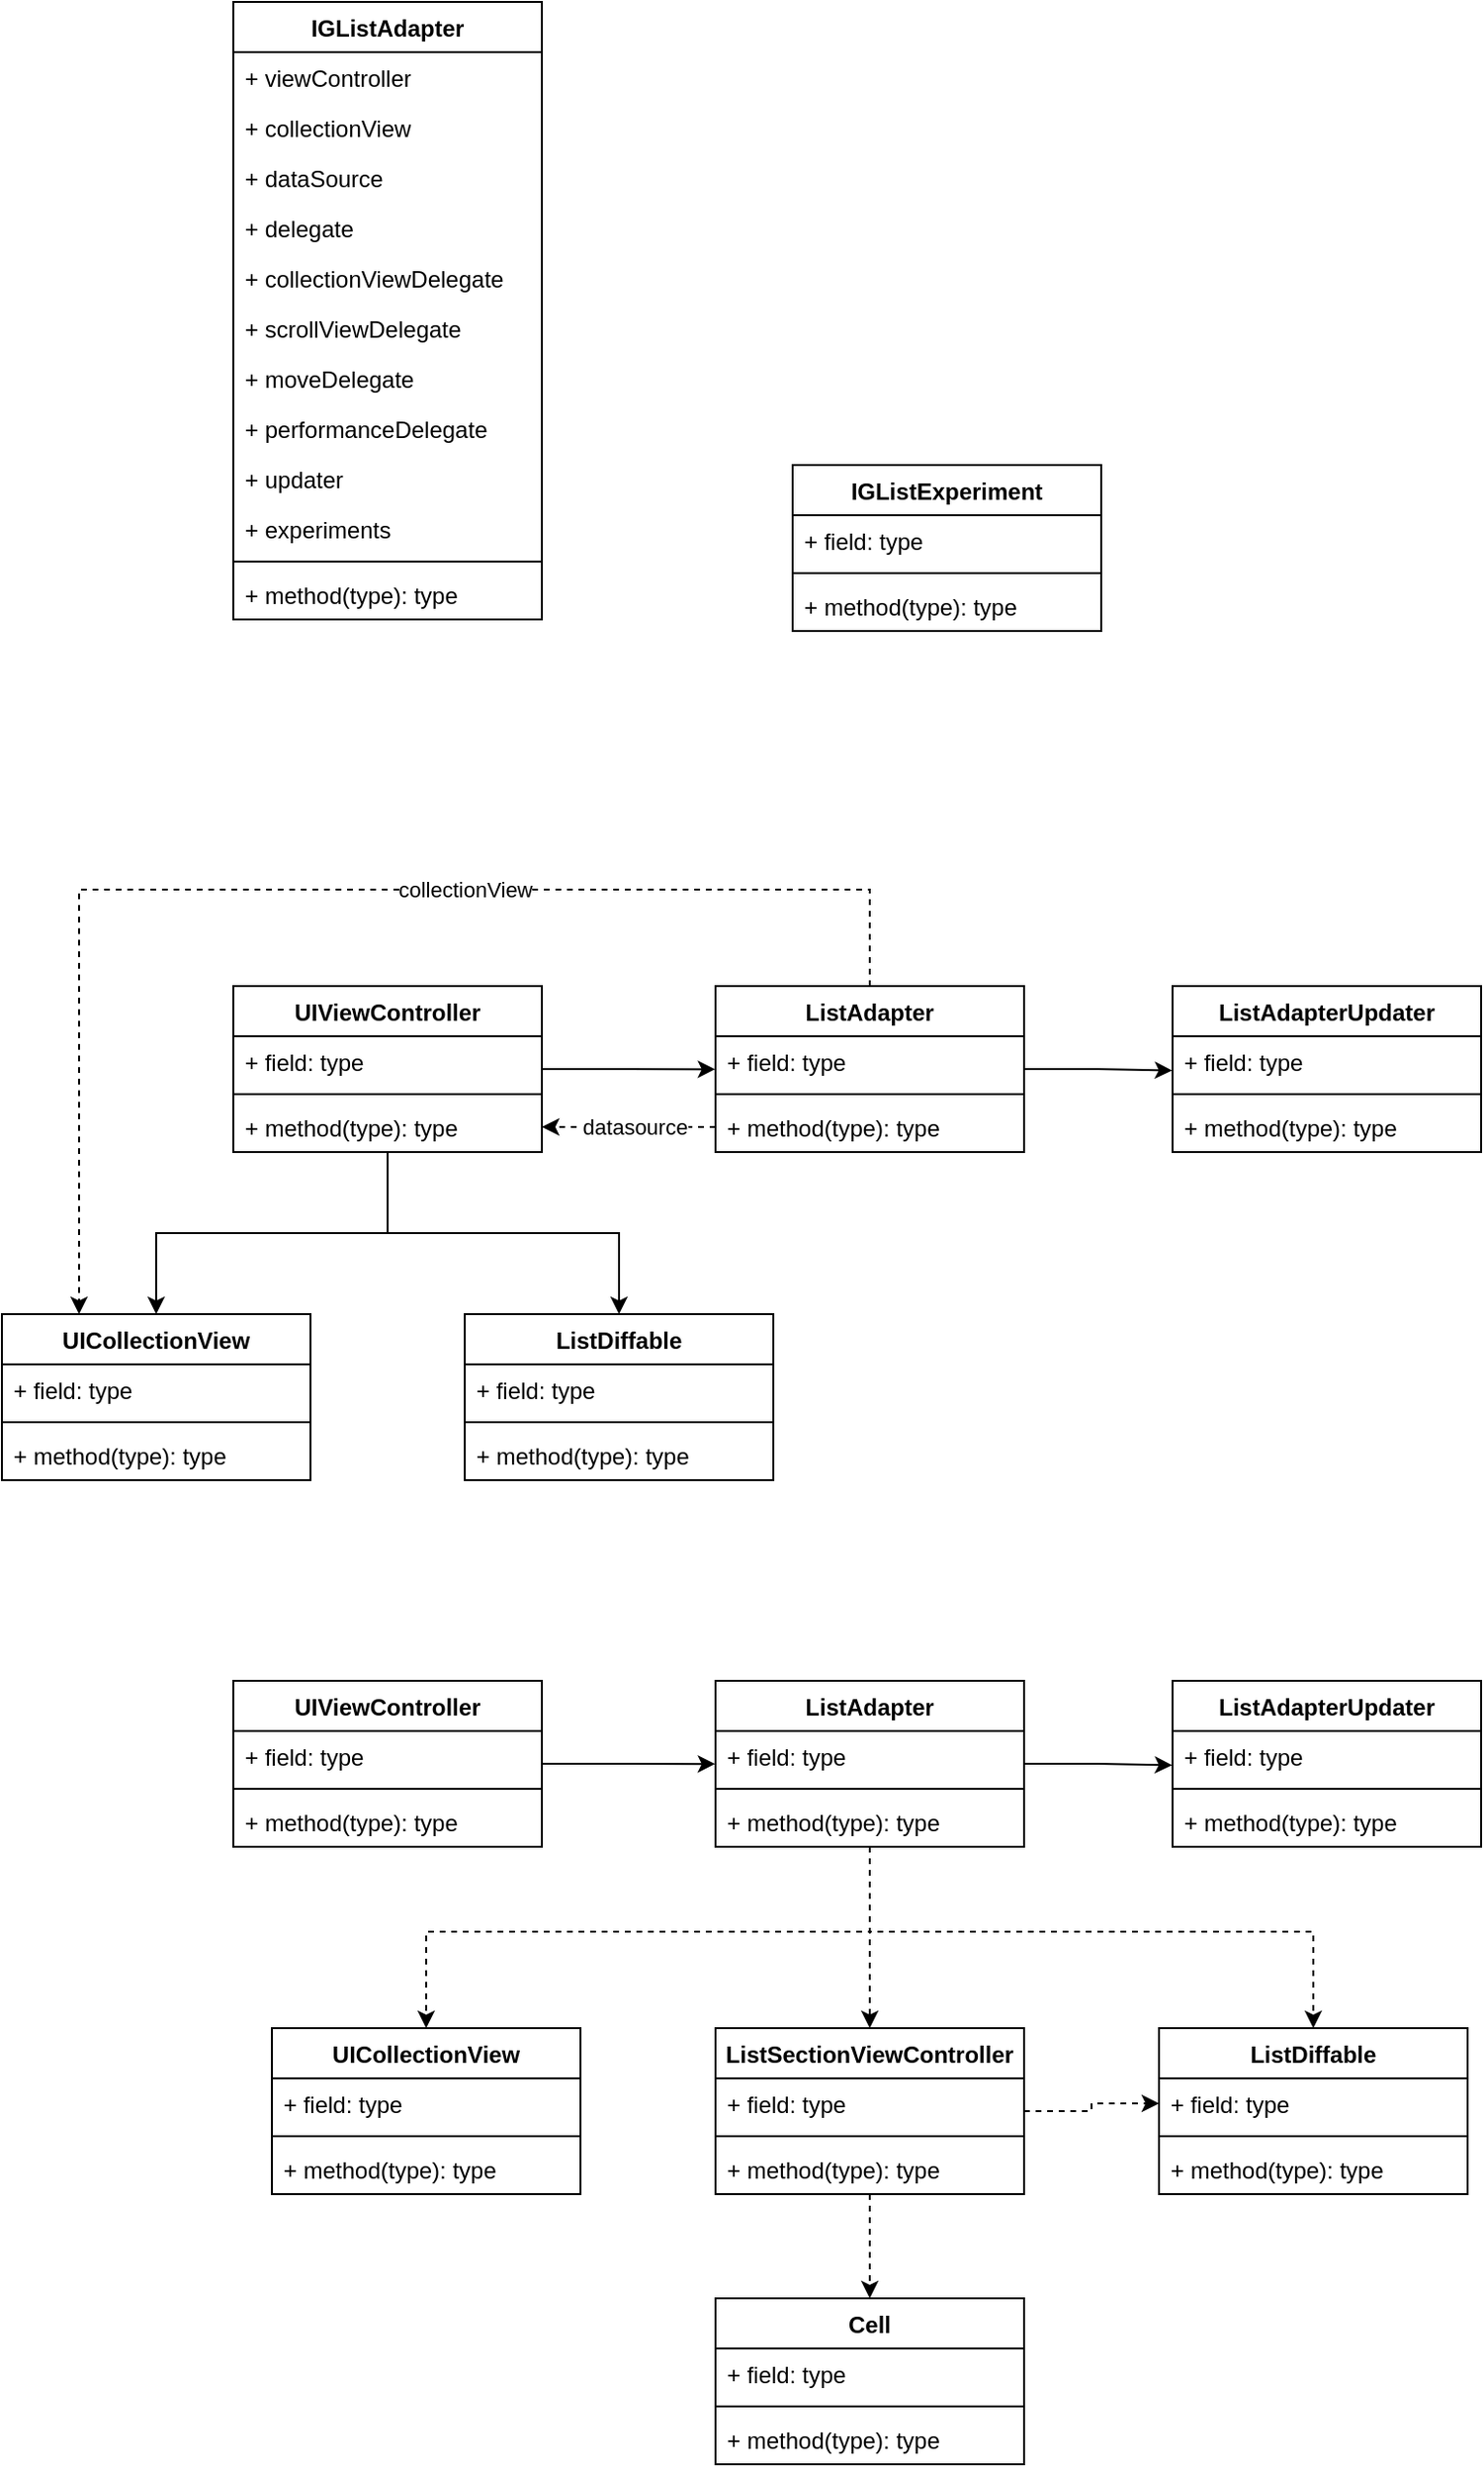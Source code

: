<mxfile version="21.8.2" type="github">
  <diagram name="第 1 页" id="-kQbDW4IeQx7FzelJEpt">
    <mxGraphModel dx="1103" dy="588" grid="1" gridSize="10" guides="1" tooltips="1" connect="1" arrows="1" fold="1" page="1" pageScale="1" pageWidth="827" pageHeight="1169" math="0" shadow="0">
      <root>
        <mxCell id="0" />
        <mxCell id="1" parent="0" />
        <mxCell id="QYc6Mrks2eNKltK7SHkP-1" value="IGListAdapter&lt;br&gt;" style="swimlane;fontStyle=1;align=center;verticalAlign=top;childLayout=stackLayout;horizontal=1;startSize=26;horizontalStack=0;resizeParent=1;resizeParentMax=0;resizeLast=0;collapsible=1;marginBottom=0;whiteSpace=wrap;html=1;" vertex="1" parent="1">
          <mxGeometry x="180" y="270" width="160" height="320" as="geometry" />
        </mxCell>
        <mxCell id="QYc6Mrks2eNKltK7SHkP-5" value="+ viewController&lt;br&gt;" style="text;strokeColor=none;fillColor=none;align=left;verticalAlign=top;spacingLeft=4;spacingRight=4;overflow=hidden;rotatable=0;points=[[0,0.5],[1,0.5]];portConstraint=eastwest;whiteSpace=wrap;html=1;" vertex="1" parent="QYc6Mrks2eNKltK7SHkP-1">
          <mxGeometry y="26" width="160" height="26" as="geometry" />
        </mxCell>
        <mxCell id="QYc6Mrks2eNKltK7SHkP-2" value="+ collectionView" style="text;strokeColor=none;fillColor=none;align=left;verticalAlign=top;spacingLeft=4;spacingRight=4;overflow=hidden;rotatable=0;points=[[0,0.5],[1,0.5]];portConstraint=eastwest;whiteSpace=wrap;html=1;" vertex="1" parent="QYc6Mrks2eNKltK7SHkP-1">
          <mxGeometry y="52" width="160" height="26" as="geometry" />
        </mxCell>
        <mxCell id="QYc6Mrks2eNKltK7SHkP-7" value="+ dataSource&lt;br&gt;" style="text;strokeColor=none;fillColor=none;align=left;verticalAlign=top;spacingLeft=4;spacingRight=4;overflow=hidden;rotatable=0;points=[[0,0.5],[1,0.5]];portConstraint=eastwest;whiteSpace=wrap;html=1;" vertex="1" parent="QYc6Mrks2eNKltK7SHkP-1">
          <mxGeometry y="78" width="160" height="26" as="geometry" />
        </mxCell>
        <mxCell id="QYc6Mrks2eNKltK7SHkP-6" value="+ delegate&lt;br&gt;" style="text;strokeColor=none;fillColor=none;align=left;verticalAlign=top;spacingLeft=4;spacingRight=4;overflow=hidden;rotatable=0;points=[[0,0.5],[1,0.5]];portConstraint=eastwest;whiteSpace=wrap;html=1;" vertex="1" parent="QYc6Mrks2eNKltK7SHkP-1">
          <mxGeometry y="104" width="160" height="26" as="geometry" />
        </mxCell>
        <mxCell id="QYc6Mrks2eNKltK7SHkP-9" value="+ collectionViewDelegate" style="text;strokeColor=none;fillColor=none;align=left;verticalAlign=top;spacingLeft=4;spacingRight=4;overflow=hidden;rotatable=0;points=[[0,0.5],[1,0.5]];portConstraint=eastwest;whiteSpace=wrap;html=1;" vertex="1" parent="QYc6Mrks2eNKltK7SHkP-1">
          <mxGeometry y="130" width="160" height="26" as="geometry" />
        </mxCell>
        <mxCell id="QYc6Mrks2eNKltK7SHkP-10" value="+ scrollViewDelegate" style="text;strokeColor=none;fillColor=none;align=left;verticalAlign=top;spacingLeft=4;spacingRight=4;overflow=hidden;rotatable=0;points=[[0,0.5],[1,0.5]];portConstraint=eastwest;whiteSpace=wrap;html=1;" vertex="1" parent="QYc6Mrks2eNKltK7SHkP-1">
          <mxGeometry y="156" width="160" height="26" as="geometry" />
        </mxCell>
        <mxCell id="QYc6Mrks2eNKltK7SHkP-8" value="+ moveDelegate" style="text;strokeColor=none;fillColor=none;align=left;verticalAlign=top;spacingLeft=4;spacingRight=4;overflow=hidden;rotatable=0;points=[[0,0.5],[1,0.5]];portConstraint=eastwest;whiteSpace=wrap;html=1;" vertex="1" parent="QYc6Mrks2eNKltK7SHkP-1">
          <mxGeometry y="182" width="160" height="26" as="geometry" />
        </mxCell>
        <mxCell id="QYc6Mrks2eNKltK7SHkP-12" value="+ performanceDelegate" style="text;strokeColor=none;fillColor=none;align=left;verticalAlign=top;spacingLeft=4;spacingRight=4;overflow=hidden;rotatable=0;points=[[0,0.5],[1,0.5]];portConstraint=eastwest;whiteSpace=wrap;html=1;" vertex="1" parent="QYc6Mrks2eNKltK7SHkP-1">
          <mxGeometry y="208" width="160" height="26" as="geometry" />
        </mxCell>
        <mxCell id="QYc6Mrks2eNKltK7SHkP-13" value="+ updater" style="text;strokeColor=none;fillColor=none;align=left;verticalAlign=top;spacingLeft=4;spacingRight=4;overflow=hidden;rotatable=0;points=[[0,0.5],[1,0.5]];portConstraint=eastwest;whiteSpace=wrap;html=1;" vertex="1" parent="QYc6Mrks2eNKltK7SHkP-1">
          <mxGeometry y="234" width="160" height="26" as="geometry" />
        </mxCell>
        <mxCell id="QYc6Mrks2eNKltK7SHkP-11" value="+ experiments" style="text;strokeColor=none;fillColor=none;align=left;verticalAlign=top;spacingLeft=4;spacingRight=4;overflow=hidden;rotatable=0;points=[[0,0.5],[1,0.5]];portConstraint=eastwest;whiteSpace=wrap;html=1;" vertex="1" parent="QYc6Mrks2eNKltK7SHkP-1">
          <mxGeometry y="260" width="160" height="26" as="geometry" />
        </mxCell>
        <mxCell id="QYc6Mrks2eNKltK7SHkP-3" value="" style="line;strokeWidth=1;fillColor=none;align=left;verticalAlign=middle;spacingTop=-1;spacingLeft=3;spacingRight=3;rotatable=0;labelPosition=right;points=[];portConstraint=eastwest;strokeColor=inherit;" vertex="1" parent="QYc6Mrks2eNKltK7SHkP-1">
          <mxGeometry y="286" width="160" height="8" as="geometry" />
        </mxCell>
        <mxCell id="QYc6Mrks2eNKltK7SHkP-4" value="+ method(type): type" style="text;strokeColor=none;fillColor=none;align=left;verticalAlign=top;spacingLeft=4;spacingRight=4;overflow=hidden;rotatable=0;points=[[0,0.5],[1,0.5]];portConstraint=eastwest;whiteSpace=wrap;html=1;" vertex="1" parent="QYc6Mrks2eNKltK7SHkP-1">
          <mxGeometry y="294" width="160" height="26" as="geometry" />
        </mxCell>
        <mxCell id="QYc6Mrks2eNKltK7SHkP-14" value="IGListExperiment" style="swimlane;fontStyle=1;align=center;verticalAlign=top;childLayout=stackLayout;horizontal=1;startSize=26;horizontalStack=0;resizeParent=1;resizeParentMax=0;resizeLast=0;collapsible=1;marginBottom=0;whiteSpace=wrap;html=1;" vertex="1" parent="1">
          <mxGeometry x="470" y="510" width="160" height="86" as="geometry" />
        </mxCell>
        <mxCell id="QYc6Mrks2eNKltK7SHkP-15" value="+ field: type" style="text;strokeColor=none;fillColor=none;align=left;verticalAlign=top;spacingLeft=4;spacingRight=4;overflow=hidden;rotatable=0;points=[[0,0.5],[1,0.5]];portConstraint=eastwest;whiteSpace=wrap;html=1;" vertex="1" parent="QYc6Mrks2eNKltK7SHkP-14">
          <mxGeometry y="26" width="160" height="26" as="geometry" />
        </mxCell>
        <mxCell id="QYc6Mrks2eNKltK7SHkP-16" value="" style="line;strokeWidth=1;fillColor=none;align=left;verticalAlign=middle;spacingTop=-1;spacingLeft=3;spacingRight=3;rotatable=0;labelPosition=right;points=[];portConstraint=eastwest;strokeColor=inherit;" vertex="1" parent="QYc6Mrks2eNKltK7SHkP-14">
          <mxGeometry y="52" width="160" height="8" as="geometry" />
        </mxCell>
        <mxCell id="QYc6Mrks2eNKltK7SHkP-17" value="+ method(type): type" style="text;strokeColor=none;fillColor=none;align=left;verticalAlign=top;spacingLeft=4;spacingRight=4;overflow=hidden;rotatable=0;points=[[0,0.5],[1,0.5]];portConstraint=eastwest;whiteSpace=wrap;html=1;" vertex="1" parent="QYc6Mrks2eNKltK7SHkP-14">
          <mxGeometry y="60" width="160" height="26" as="geometry" />
        </mxCell>
        <mxCell id="QYc6Mrks2eNKltK7SHkP-26" style="edgeStyle=orthogonalEdgeStyle;rounded=0;orthogonalLoop=1;jettySize=auto;html=1;entryX=-0.001;entryY=0.658;entryDx=0;entryDy=0;entryPerimeter=0;" edge="1" parent="1" source="QYc6Mrks2eNKltK7SHkP-18" target="QYc6Mrks2eNKltK7SHkP-23">
          <mxGeometry relative="1" as="geometry" />
        </mxCell>
        <mxCell id="QYc6Mrks2eNKltK7SHkP-38" style="edgeStyle=orthogonalEdgeStyle;rounded=0;orthogonalLoop=1;jettySize=auto;html=1;" edge="1" parent="1" source="QYc6Mrks2eNKltK7SHkP-18" target="QYc6Mrks2eNKltK7SHkP-34">
          <mxGeometry relative="1" as="geometry" />
        </mxCell>
        <mxCell id="QYc6Mrks2eNKltK7SHkP-43" style="edgeStyle=orthogonalEdgeStyle;rounded=0;orthogonalLoop=1;jettySize=auto;html=1;entryX=0.5;entryY=0;entryDx=0;entryDy=0;" edge="1" parent="1" source="QYc6Mrks2eNKltK7SHkP-18" target="QYc6Mrks2eNKltK7SHkP-39">
          <mxGeometry relative="1" as="geometry" />
        </mxCell>
        <mxCell id="QYc6Mrks2eNKltK7SHkP-18" value="UIViewController" style="swimlane;fontStyle=1;align=center;verticalAlign=top;childLayout=stackLayout;horizontal=1;startSize=26;horizontalStack=0;resizeParent=1;resizeParentMax=0;resizeLast=0;collapsible=1;marginBottom=0;whiteSpace=wrap;html=1;" vertex="1" parent="1">
          <mxGeometry x="180" y="780" width="160" height="86" as="geometry" />
        </mxCell>
        <mxCell id="QYc6Mrks2eNKltK7SHkP-19" value="+ field: type" style="text;strokeColor=none;fillColor=none;align=left;verticalAlign=top;spacingLeft=4;spacingRight=4;overflow=hidden;rotatable=0;points=[[0,0.5],[1,0.5]];portConstraint=eastwest;whiteSpace=wrap;html=1;" vertex="1" parent="QYc6Mrks2eNKltK7SHkP-18">
          <mxGeometry y="26" width="160" height="26" as="geometry" />
        </mxCell>
        <mxCell id="QYc6Mrks2eNKltK7SHkP-20" value="" style="line;strokeWidth=1;fillColor=none;align=left;verticalAlign=middle;spacingTop=-1;spacingLeft=3;spacingRight=3;rotatable=0;labelPosition=right;points=[];portConstraint=eastwest;strokeColor=inherit;" vertex="1" parent="QYc6Mrks2eNKltK7SHkP-18">
          <mxGeometry y="52" width="160" height="8" as="geometry" />
        </mxCell>
        <mxCell id="QYc6Mrks2eNKltK7SHkP-21" value="+ method(type): type" style="text;strokeColor=none;fillColor=none;align=left;verticalAlign=top;spacingLeft=4;spacingRight=4;overflow=hidden;rotatable=0;points=[[0,0.5],[1,0.5]];portConstraint=eastwest;whiteSpace=wrap;html=1;" vertex="1" parent="QYc6Mrks2eNKltK7SHkP-18">
          <mxGeometry y="60" width="160" height="26" as="geometry" />
        </mxCell>
        <mxCell id="QYc6Mrks2eNKltK7SHkP-32" style="edgeStyle=orthogonalEdgeStyle;rounded=0;orthogonalLoop=1;jettySize=auto;html=1;entryX=-0.001;entryY=0.682;entryDx=0;entryDy=0;entryPerimeter=0;" edge="1" parent="1" source="QYc6Mrks2eNKltK7SHkP-22" target="QYc6Mrks2eNKltK7SHkP-29">
          <mxGeometry relative="1" as="geometry" />
        </mxCell>
        <mxCell id="QYc6Mrks2eNKltK7SHkP-44" style="edgeStyle=orthogonalEdgeStyle;rounded=0;orthogonalLoop=1;jettySize=auto;html=1;entryX=0.25;entryY=0;entryDx=0;entryDy=0;dashed=1;" edge="1" parent="1" source="QYc6Mrks2eNKltK7SHkP-22" target="QYc6Mrks2eNKltK7SHkP-34">
          <mxGeometry relative="1" as="geometry">
            <Array as="points">
              <mxPoint x="510" y="730" />
              <mxPoint x="100" y="730" />
            </Array>
          </mxGeometry>
        </mxCell>
        <mxCell id="QYc6Mrks2eNKltK7SHkP-46" value="collectionView" style="edgeLabel;html=1;align=center;verticalAlign=middle;resizable=0;points=[];" vertex="1" connectable="0" parent="QYc6Mrks2eNKltK7SHkP-44">
          <mxGeometry x="-0.229" y="1" relative="1" as="geometry">
            <mxPoint x="2" y="-1" as="offset" />
          </mxGeometry>
        </mxCell>
        <mxCell id="QYc6Mrks2eNKltK7SHkP-22" value="ListAdapter" style="swimlane;fontStyle=1;align=center;verticalAlign=top;childLayout=stackLayout;horizontal=1;startSize=26;horizontalStack=0;resizeParent=1;resizeParentMax=0;resizeLast=0;collapsible=1;marginBottom=0;whiteSpace=wrap;html=1;" vertex="1" parent="1">
          <mxGeometry x="430" y="780" width="160" height="86" as="geometry" />
        </mxCell>
        <mxCell id="QYc6Mrks2eNKltK7SHkP-23" value="+ field: type" style="text;strokeColor=none;fillColor=none;align=left;verticalAlign=top;spacingLeft=4;spacingRight=4;overflow=hidden;rotatable=0;points=[[0,0.5],[1,0.5]];portConstraint=eastwest;whiteSpace=wrap;html=1;" vertex="1" parent="QYc6Mrks2eNKltK7SHkP-22">
          <mxGeometry y="26" width="160" height="26" as="geometry" />
        </mxCell>
        <mxCell id="QYc6Mrks2eNKltK7SHkP-24" value="" style="line;strokeWidth=1;fillColor=none;align=left;verticalAlign=middle;spacingTop=-1;spacingLeft=3;spacingRight=3;rotatable=0;labelPosition=right;points=[];portConstraint=eastwest;strokeColor=inherit;" vertex="1" parent="QYc6Mrks2eNKltK7SHkP-22">
          <mxGeometry y="52" width="160" height="8" as="geometry" />
        </mxCell>
        <mxCell id="QYc6Mrks2eNKltK7SHkP-25" value="+ method(type): type" style="text;strokeColor=none;fillColor=none;align=left;verticalAlign=top;spacingLeft=4;spacingRight=4;overflow=hidden;rotatable=0;points=[[0,0.5],[1,0.5]];portConstraint=eastwest;whiteSpace=wrap;html=1;" vertex="1" parent="QYc6Mrks2eNKltK7SHkP-22">
          <mxGeometry y="60" width="160" height="26" as="geometry" />
        </mxCell>
        <mxCell id="QYc6Mrks2eNKltK7SHkP-27" style="edgeStyle=orthogonalEdgeStyle;rounded=0;orthogonalLoop=1;jettySize=auto;html=1;exitX=0;exitY=0.5;exitDx=0;exitDy=0;entryX=1;entryY=0.5;entryDx=0;entryDy=0;dashed=1;" edge="1" parent="1" source="QYc6Mrks2eNKltK7SHkP-25" target="QYc6Mrks2eNKltK7SHkP-21">
          <mxGeometry relative="1" as="geometry" />
        </mxCell>
        <mxCell id="QYc6Mrks2eNKltK7SHkP-45" value="datasource" style="edgeLabel;html=1;align=center;verticalAlign=middle;resizable=0;points=[];" vertex="1" connectable="0" parent="QYc6Mrks2eNKltK7SHkP-27">
          <mxGeometry x="-0.057" relative="1" as="geometry">
            <mxPoint as="offset" />
          </mxGeometry>
        </mxCell>
        <mxCell id="QYc6Mrks2eNKltK7SHkP-28" value="ListAdapterUpdater" style="swimlane;fontStyle=1;align=center;verticalAlign=top;childLayout=stackLayout;horizontal=1;startSize=26;horizontalStack=0;resizeParent=1;resizeParentMax=0;resizeLast=0;collapsible=1;marginBottom=0;whiteSpace=wrap;html=1;" vertex="1" parent="1">
          <mxGeometry x="667" y="780" width="160" height="86" as="geometry" />
        </mxCell>
        <mxCell id="QYc6Mrks2eNKltK7SHkP-29" value="+ field: type" style="text;strokeColor=none;fillColor=none;align=left;verticalAlign=top;spacingLeft=4;spacingRight=4;overflow=hidden;rotatable=0;points=[[0,0.5],[1,0.5]];portConstraint=eastwest;whiteSpace=wrap;html=1;" vertex="1" parent="QYc6Mrks2eNKltK7SHkP-28">
          <mxGeometry y="26" width="160" height="26" as="geometry" />
        </mxCell>
        <mxCell id="QYc6Mrks2eNKltK7SHkP-30" value="" style="line;strokeWidth=1;fillColor=none;align=left;verticalAlign=middle;spacingTop=-1;spacingLeft=3;spacingRight=3;rotatable=0;labelPosition=right;points=[];portConstraint=eastwest;strokeColor=inherit;" vertex="1" parent="QYc6Mrks2eNKltK7SHkP-28">
          <mxGeometry y="52" width="160" height="8" as="geometry" />
        </mxCell>
        <mxCell id="QYc6Mrks2eNKltK7SHkP-31" value="+ method(type): type" style="text;strokeColor=none;fillColor=none;align=left;verticalAlign=top;spacingLeft=4;spacingRight=4;overflow=hidden;rotatable=0;points=[[0,0.5],[1,0.5]];portConstraint=eastwest;whiteSpace=wrap;html=1;" vertex="1" parent="QYc6Mrks2eNKltK7SHkP-28">
          <mxGeometry y="60" width="160" height="26" as="geometry" />
        </mxCell>
        <mxCell id="QYc6Mrks2eNKltK7SHkP-34" value="UICollectionView" style="swimlane;fontStyle=1;align=center;verticalAlign=top;childLayout=stackLayout;horizontal=1;startSize=26;horizontalStack=0;resizeParent=1;resizeParentMax=0;resizeLast=0;collapsible=1;marginBottom=0;whiteSpace=wrap;html=1;" vertex="1" parent="1">
          <mxGeometry x="60" y="950" width="160" height="86" as="geometry" />
        </mxCell>
        <mxCell id="QYc6Mrks2eNKltK7SHkP-35" value="+ field: type" style="text;strokeColor=none;fillColor=none;align=left;verticalAlign=top;spacingLeft=4;spacingRight=4;overflow=hidden;rotatable=0;points=[[0,0.5],[1,0.5]];portConstraint=eastwest;whiteSpace=wrap;html=1;" vertex="1" parent="QYc6Mrks2eNKltK7SHkP-34">
          <mxGeometry y="26" width="160" height="26" as="geometry" />
        </mxCell>
        <mxCell id="QYc6Mrks2eNKltK7SHkP-36" value="" style="line;strokeWidth=1;fillColor=none;align=left;verticalAlign=middle;spacingTop=-1;spacingLeft=3;spacingRight=3;rotatable=0;labelPosition=right;points=[];portConstraint=eastwest;strokeColor=inherit;" vertex="1" parent="QYc6Mrks2eNKltK7SHkP-34">
          <mxGeometry y="52" width="160" height="8" as="geometry" />
        </mxCell>
        <mxCell id="QYc6Mrks2eNKltK7SHkP-37" value="+ method(type): type" style="text;strokeColor=none;fillColor=none;align=left;verticalAlign=top;spacingLeft=4;spacingRight=4;overflow=hidden;rotatable=0;points=[[0,0.5],[1,0.5]];portConstraint=eastwest;whiteSpace=wrap;html=1;" vertex="1" parent="QYc6Mrks2eNKltK7SHkP-34">
          <mxGeometry y="60" width="160" height="26" as="geometry" />
        </mxCell>
        <mxCell id="QYc6Mrks2eNKltK7SHkP-39" value="ListDiffable" style="swimlane;fontStyle=1;align=center;verticalAlign=top;childLayout=stackLayout;horizontal=1;startSize=26;horizontalStack=0;resizeParent=1;resizeParentMax=0;resizeLast=0;collapsible=1;marginBottom=0;whiteSpace=wrap;html=1;" vertex="1" parent="1">
          <mxGeometry x="300" y="950" width="160" height="86" as="geometry" />
        </mxCell>
        <mxCell id="QYc6Mrks2eNKltK7SHkP-40" value="+ field: type" style="text;strokeColor=none;fillColor=none;align=left;verticalAlign=top;spacingLeft=4;spacingRight=4;overflow=hidden;rotatable=0;points=[[0,0.5],[1,0.5]];portConstraint=eastwest;whiteSpace=wrap;html=1;" vertex="1" parent="QYc6Mrks2eNKltK7SHkP-39">
          <mxGeometry y="26" width="160" height="26" as="geometry" />
        </mxCell>
        <mxCell id="QYc6Mrks2eNKltK7SHkP-41" value="" style="line;strokeWidth=1;fillColor=none;align=left;verticalAlign=middle;spacingTop=-1;spacingLeft=3;spacingRight=3;rotatable=0;labelPosition=right;points=[];portConstraint=eastwest;strokeColor=inherit;" vertex="1" parent="QYc6Mrks2eNKltK7SHkP-39">
          <mxGeometry y="52" width="160" height="8" as="geometry" />
        </mxCell>
        <mxCell id="QYc6Mrks2eNKltK7SHkP-42" value="+ method(type): type" style="text;strokeColor=none;fillColor=none;align=left;verticalAlign=top;spacingLeft=4;spacingRight=4;overflow=hidden;rotatable=0;points=[[0,0.5],[1,0.5]];portConstraint=eastwest;whiteSpace=wrap;html=1;" vertex="1" parent="QYc6Mrks2eNKltK7SHkP-39">
          <mxGeometry y="60" width="160" height="26" as="geometry" />
        </mxCell>
        <mxCell id="QYc6Mrks2eNKltK7SHkP-47" style="edgeStyle=orthogonalEdgeStyle;rounded=0;orthogonalLoop=1;jettySize=auto;html=1;entryX=-0.001;entryY=0.658;entryDx=0;entryDy=0;entryPerimeter=0;" edge="1" parent="1" source="QYc6Mrks2eNKltK7SHkP-50" target="QYc6Mrks2eNKltK7SHkP-58">
          <mxGeometry relative="1" as="geometry" />
        </mxCell>
        <mxCell id="QYc6Mrks2eNKltK7SHkP-50" value="UIViewController" style="swimlane;fontStyle=1;align=center;verticalAlign=top;childLayout=stackLayout;horizontal=1;startSize=26;horizontalStack=0;resizeParent=1;resizeParentMax=0;resizeLast=0;collapsible=1;marginBottom=0;whiteSpace=wrap;html=1;" vertex="1" parent="1">
          <mxGeometry x="180" y="1140" width="160" height="86" as="geometry" />
        </mxCell>
        <mxCell id="QYc6Mrks2eNKltK7SHkP-51" value="+ field: type" style="text;strokeColor=none;fillColor=none;align=left;verticalAlign=top;spacingLeft=4;spacingRight=4;overflow=hidden;rotatable=0;points=[[0,0.5],[1,0.5]];portConstraint=eastwest;whiteSpace=wrap;html=1;" vertex="1" parent="QYc6Mrks2eNKltK7SHkP-50">
          <mxGeometry y="26" width="160" height="26" as="geometry" />
        </mxCell>
        <mxCell id="QYc6Mrks2eNKltK7SHkP-52" value="" style="line;strokeWidth=1;fillColor=none;align=left;verticalAlign=middle;spacingTop=-1;spacingLeft=3;spacingRight=3;rotatable=0;labelPosition=right;points=[];portConstraint=eastwest;strokeColor=inherit;" vertex="1" parent="QYc6Mrks2eNKltK7SHkP-50">
          <mxGeometry y="52" width="160" height="8" as="geometry" />
        </mxCell>
        <mxCell id="QYc6Mrks2eNKltK7SHkP-53" value="+ method(type): type" style="text;strokeColor=none;fillColor=none;align=left;verticalAlign=top;spacingLeft=4;spacingRight=4;overflow=hidden;rotatable=0;points=[[0,0.5],[1,0.5]];portConstraint=eastwest;whiteSpace=wrap;html=1;" vertex="1" parent="QYc6Mrks2eNKltK7SHkP-50">
          <mxGeometry y="60" width="160" height="26" as="geometry" />
        </mxCell>
        <mxCell id="QYc6Mrks2eNKltK7SHkP-54" style="edgeStyle=orthogonalEdgeStyle;rounded=0;orthogonalLoop=1;jettySize=auto;html=1;entryX=-0.001;entryY=0.682;entryDx=0;entryDy=0;entryPerimeter=0;" edge="1" parent="1" source="QYc6Mrks2eNKltK7SHkP-57" target="QYc6Mrks2eNKltK7SHkP-64">
          <mxGeometry relative="1" as="geometry" />
        </mxCell>
        <mxCell id="QYc6Mrks2eNKltK7SHkP-75" style="edgeStyle=orthogonalEdgeStyle;rounded=0;orthogonalLoop=1;jettySize=auto;html=1;dashed=1;" edge="1" parent="1" source="QYc6Mrks2eNKltK7SHkP-57" target="QYc6Mrks2eNKltK7SHkP-67">
          <mxGeometry relative="1" as="geometry">
            <Array as="points">
              <mxPoint x="510" y="1270" />
              <mxPoint x="280" y="1270" />
            </Array>
          </mxGeometry>
        </mxCell>
        <mxCell id="QYc6Mrks2eNKltK7SHkP-76" style="edgeStyle=orthogonalEdgeStyle;rounded=0;orthogonalLoop=1;jettySize=auto;html=1;dashed=1;" edge="1" parent="1" source="QYc6Mrks2eNKltK7SHkP-57" target="QYc6Mrks2eNKltK7SHkP-71">
          <mxGeometry relative="1" as="geometry">
            <Array as="points">
              <mxPoint x="510" y="1270" />
              <mxPoint x="740" y="1270" />
            </Array>
          </mxGeometry>
        </mxCell>
        <mxCell id="QYc6Mrks2eNKltK7SHkP-81" style="edgeStyle=orthogonalEdgeStyle;rounded=0;orthogonalLoop=1;jettySize=auto;html=1;dashed=1;" edge="1" parent="1" source="QYc6Mrks2eNKltK7SHkP-57" target="QYc6Mrks2eNKltK7SHkP-77">
          <mxGeometry relative="1" as="geometry" />
        </mxCell>
        <mxCell id="QYc6Mrks2eNKltK7SHkP-57" value="ListAdapter" style="swimlane;fontStyle=1;align=center;verticalAlign=top;childLayout=stackLayout;horizontal=1;startSize=26;horizontalStack=0;resizeParent=1;resizeParentMax=0;resizeLast=0;collapsible=1;marginBottom=0;whiteSpace=wrap;html=1;" vertex="1" parent="1">
          <mxGeometry x="430" y="1140" width="160" height="86" as="geometry" />
        </mxCell>
        <mxCell id="QYc6Mrks2eNKltK7SHkP-58" value="+ field: type" style="text;strokeColor=none;fillColor=none;align=left;verticalAlign=top;spacingLeft=4;spacingRight=4;overflow=hidden;rotatable=0;points=[[0,0.5],[1,0.5]];portConstraint=eastwest;whiteSpace=wrap;html=1;" vertex="1" parent="QYc6Mrks2eNKltK7SHkP-57">
          <mxGeometry y="26" width="160" height="26" as="geometry" />
        </mxCell>
        <mxCell id="QYc6Mrks2eNKltK7SHkP-59" value="" style="line;strokeWidth=1;fillColor=none;align=left;verticalAlign=middle;spacingTop=-1;spacingLeft=3;spacingRight=3;rotatable=0;labelPosition=right;points=[];portConstraint=eastwest;strokeColor=inherit;" vertex="1" parent="QYc6Mrks2eNKltK7SHkP-57">
          <mxGeometry y="52" width="160" height="8" as="geometry" />
        </mxCell>
        <mxCell id="QYc6Mrks2eNKltK7SHkP-60" value="+ method(type): type" style="text;strokeColor=none;fillColor=none;align=left;verticalAlign=top;spacingLeft=4;spacingRight=4;overflow=hidden;rotatable=0;points=[[0,0.5],[1,0.5]];portConstraint=eastwest;whiteSpace=wrap;html=1;" vertex="1" parent="QYc6Mrks2eNKltK7SHkP-57">
          <mxGeometry y="60" width="160" height="26" as="geometry" />
        </mxCell>
        <mxCell id="QYc6Mrks2eNKltK7SHkP-63" value="ListAdapterUpdater" style="swimlane;fontStyle=1;align=center;verticalAlign=top;childLayout=stackLayout;horizontal=1;startSize=26;horizontalStack=0;resizeParent=1;resizeParentMax=0;resizeLast=0;collapsible=1;marginBottom=0;whiteSpace=wrap;html=1;" vertex="1" parent="1">
          <mxGeometry x="667" y="1140" width="160" height="86" as="geometry" />
        </mxCell>
        <mxCell id="QYc6Mrks2eNKltK7SHkP-64" value="+ field: type" style="text;strokeColor=none;fillColor=none;align=left;verticalAlign=top;spacingLeft=4;spacingRight=4;overflow=hidden;rotatable=0;points=[[0,0.5],[1,0.5]];portConstraint=eastwest;whiteSpace=wrap;html=1;" vertex="1" parent="QYc6Mrks2eNKltK7SHkP-63">
          <mxGeometry y="26" width="160" height="26" as="geometry" />
        </mxCell>
        <mxCell id="QYc6Mrks2eNKltK7SHkP-65" value="" style="line;strokeWidth=1;fillColor=none;align=left;verticalAlign=middle;spacingTop=-1;spacingLeft=3;spacingRight=3;rotatable=0;labelPosition=right;points=[];portConstraint=eastwest;strokeColor=inherit;" vertex="1" parent="QYc6Mrks2eNKltK7SHkP-63">
          <mxGeometry y="52" width="160" height="8" as="geometry" />
        </mxCell>
        <mxCell id="QYc6Mrks2eNKltK7SHkP-66" value="+ method(type): type" style="text;strokeColor=none;fillColor=none;align=left;verticalAlign=top;spacingLeft=4;spacingRight=4;overflow=hidden;rotatable=0;points=[[0,0.5],[1,0.5]];portConstraint=eastwest;whiteSpace=wrap;html=1;" vertex="1" parent="QYc6Mrks2eNKltK7SHkP-63">
          <mxGeometry y="60" width="160" height="26" as="geometry" />
        </mxCell>
        <mxCell id="QYc6Mrks2eNKltK7SHkP-67" value="UICollectionView" style="swimlane;fontStyle=1;align=center;verticalAlign=top;childLayout=stackLayout;horizontal=1;startSize=26;horizontalStack=0;resizeParent=1;resizeParentMax=0;resizeLast=0;collapsible=1;marginBottom=0;whiteSpace=wrap;html=1;" vertex="1" parent="1">
          <mxGeometry x="200" y="1320" width="160" height="86" as="geometry" />
        </mxCell>
        <mxCell id="QYc6Mrks2eNKltK7SHkP-68" value="+ field: type" style="text;strokeColor=none;fillColor=none;align=left;verticalAlign=top;spacingLeft=4;spacingRight=4;overflow=hidden;rotatable=0;points=[[0,0.5],[1,0.5]];portConstraint=eastwest;whiteSpace=wrap;html=1;" vertex="1" parent="QYc6Mrks2eNKltK7SHkP-67">
          <mxGeometry y="26" width="160" height="26" as="geometry" />
        </mxCell>
        <mxCell id="QYc6Mrks2eNKltK7SHkP-69" value="" style="line;strokeWidth=1;fillColor=none;align=left;verticalAlign=middle;spacingTop=-1;spacingLeft=3;spacingRight=3;rotatable=0;labelPosition=right;points=[];portConstraint=eastwest;strokeColor=inherit;" vertex="1" parent="QYc6Mrks2eNKltK7SHkP-67">
          <mxGeometry y="52" width="160" height="8" as="geometry" />
        </mxCell>
        <mxCell id="QYc6Mrks2eNKltK7SHkP-70" value="+ method(type): type" style="text;strokeColor=none;fillColor=none;align=left;verticalAlign=top;spacingLeft=4;spacingRight=4;overflow=hidden;rotatable=0;points=[[0,0.5],[1,0.5]];portConstraint=eastwest;whiteSpace=wrap;html=1;" vertex="1" parent="QYc6Mrks2eNKltK7SHkP-67">
          <mxGeometry y="60" width="160" height="26" as="geometry" />
        </mxCell>
        <mxCell id="QYc6Mrks2eNKltK7SHkP-71" value="ListDiffable" style="swimlane;fontStyle=1;align=center;verticalAlign=top;childLayout=stackLayout;horizontal=1;startSize=26;horizontalStack=0;resizeParent=1;resizeParentMax=0;resizeLast=0;collapsible=1;marginBottom=0;whiteSpace=wrap;html=1;" vertex="1" parent="1">
          <mxGeometry x="660" y="1320" width="160" height="86" as="geometry" />
        </mxCell>
        <mxCell id="QYc6Mrks2eNKltK7SHkP-72" value="+ field: type" style="text;strokeColor=none;fillColor=none;align=left;verticalAlign=top;spacingLeft=4;spacingRight=4;overflow=hidden;rotatable=0;points=[[0,0.5],[1,0.5]];portConstraint=eastwest;whiteSpace=wrap;html=1;" vertex="1" parent="QYc6Mrks2eNKltK7SHkP-71">
          <mxGeometry y="26" width="160" height="26" as="geometry" />
        </mxCell>
        <mxCell id="QYc6Mrks2eNKltK7SHkP-73" value="" style="line;strokeWidth=1;fillColor=none;align=left;verticalAlign=middle;spacingTop=-1;spacingLeft=3;spacingRight=3;rotatable=0;labelPosition=right;points=[];portConstraint=eastwest;strokeColor=inherit;" vertex="1" parent="QYc6Mrks2eNKltK7SHkP-71">
          <mxGeometry y="52" width="160" height="8" as="geometry" />
        </mxCell>
        <mxCell id="QYc6Mrks2eNKltK7SHkP-74" value="+ method(type): type" style="text;strokeColor=none;fillColor=none;align=left;verticalAlign=top;spacingLeft=4;spacingRight=4;overflow=hidden;rotatable=0;points=[[0,0.5],[1,0.5]];portConstraint=eastwest;whiteSpace=wrap;html=1;" vertex="1" parent="QYc6Mrks2eNKltK7SHkP-71">
          <mxGeometry y="60" width="160" height="26" as="geometry" />
        </mxCell>
        <mxCell id="QYc6Mrks2eNKltK7SHkP-86" style="edgeStyle=orthogonalEdgeStyle;rounded=0;orthogonalLoop=1;jettySize=auto;html=1;dashed=1;" edge="1" parent="1" source="QYc6Mrks2eNKltK7SHkP-77" target="QYc6Mrks2eNKltK7SHkP-82">
          <mxGeometry relative="1" as="geometry" />
        </mxCell>
        <mxCell id="QYc6Mrks2eNKltK7SHkP-87" style="edgeStyle=orthogonalEdgeStyle;rounded=0;orthogonalLoop=1;jettySize=auto;html=1;entryX=0;entryY=0.5;entryDx=0;entryDy=0;dashed=1;" edge="1" parent="1" source="QYc6Mrks2eNKltK7SHkP-77" target="QYc6Mrks2eNKltK7SHkP-72">
          <mxGeometry relative="1" as="geometry" />
        </mxCell>
        <mxCell id="QYc6Mrks2eNKltK7SHkP-77" value="ListSectionViewController" style="swimlane;fontStyle=1;align=center;verticalAlign=top;childLayout=stackLayout;horizontal=1;startSize=26;horizontalStack=0;resizeParent=1;resizeParentMax=0;resizeLast=0;collapsible=1;marginBottom=0;whiteSpace=wrap;html=1;" vertex="1" parent="1">
          <mxGeometry x="430" y="1320" width="160" height="86" as="geometry" />
        </mxCell>
        <mxCell id="QYc6Mrks2eNKltK7SHkP-78" value="+ field: type" style="text;strokeColor=none;fillColor=none;align=left;verticalAlign=top;spacingLeft=4;spacingRight=4;overflow=hidden;rotatable=0;points=[[0,0.5],[1,0.5]];portConstraint=eastwest;whiteSpace=wrap;html=1;" vertex="1" parent="QYc6Mrks2eNKltK7SHkP-77">
          <mxGeometry y="26" width="160" height="26" as="geometry" />
        </mxCell>
        <mxCell id="QYc6Mrks2eNKltK7SHkP-79" value="" style="line;strokeWidth=1;fillColor=none;align=left;verticalAlign=middle;spacingTop=-1;spacingLeft=3;spacingRight=3;rotatable=0;labelPosition=right;points=[];portConstraint=eastwest;strokeColor=inherit;" vertex="1" parent="QYc6Mrks2eNKltK7SHkP-77">
          <mxGeometry y="52" width="160" height="8" as="geometry" />
        </mxCell>
        <mxCell id="QYc6Mrks2eNKltK7SHkP-80" value="+ method(type): type" style="text;strokeColor=none;fillColor=none;align=left;verticalAlign=top;spacingLeft=4;spacingRight=4;overflow=hidden;rotatable=0;points=[[0,0.5],[1,0.5]];portConstraint=eastwest;whiteSpace=wrap;html=1;" vertex="1" parent="QYc6Mrks2eNKltK7SHkP-77">
          <mxGeometry y="60" width="160" height="26" as="geometry" />
        </mxCell>
        <mxCell id="QYc6Mrks2eNKltK7SHkP-82" value="Cell" style="swimlane;fontStyle=1;align=center;verticalAlign=top;childLayout=stackLayout;horizontal=1;startSize=26;horizontalStack=0;resizeParent=1;resizeParentMax=0;resizeLast=0;collapsible=1;marginBottom=0;whiteSpace=wrap;html=1;" vertex="1" parent="1">
          <mxGeometry x="430" y="1460" width="160" height="86" as="geometry" />
        </mxCell>
        <mxCell id="QYc6Mrks2eNKltK7SHkP-83" value="+ field: type" style="text;strokeColor=none;fillColor=none;align=left;verticalAlign=top;spacingLeft=4;spacingRight=4;overflow=hidden;rotatable=0;points=[[0,0.5],[1,0.5]];portConstraint=eastwest;whiteSpace=wrap;html=1;" vertex="1" parent="QYc6Mrks2eNKltK7SHkP-82">
          <mxGeometry y="26" width="160" height="26" as="geometry" />
        </mxCell>
        <mxCell id="QYc6Mrks2eNKltK7SHkP-84" value="" style="line;strokeWidth=1;fillColor=none;align=left;verticalAlign=middle;spacingTop=-1;spacingLeft=3;spacingRight=3;rotatable=0;labelPosition=right;points=[];portConstraint=eastwest;strokeColor=inherit;" vertex="1" parent="QYc6Mrks2eNKltK7SHkP-82">
          <mxGeometry y="52" width="160" height="8" as="geometry" />
        </mxCell>
        <mxCell id="QYc6Mrks2eNKltK7SHkP-85" value="+ method(type): type" style="text;strokeColor=none;fillColor=none;align=left;verticalAlign=top;spacingLeft=4;spacingRight=4;overflow=hidden;rotatable=0;points=[[0,0.5],[1,0.5]];portConstraint=eastwest;whiteSpace=wrap;html=1;" vertex="1" parent="QYc6Mrks2eNKltK7SHkP-82">
          <mxGeometry y="60" width="160" height="26" as="geometry" />
        </mxCell>
      </root>
    </mxGraphModel>
  </diagram>
</mxfile>
